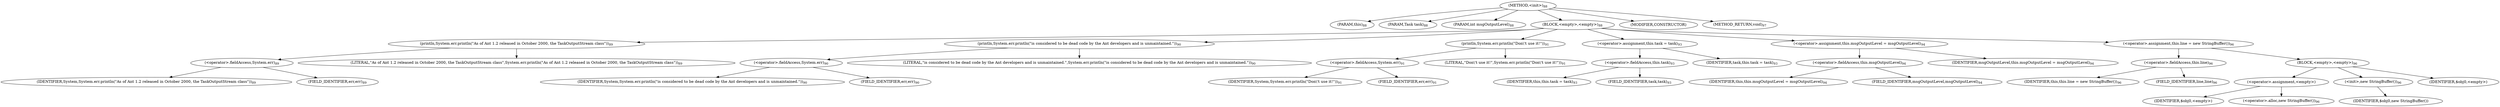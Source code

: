 digraph "&lt;init&gt;" {  
"22" [label = <(METHOD,&lt;init&gt;)<SUB>88</SUB>> ]
"4" [label = <(PARAM,this)<SUB>88</SUB>> ]
"23" [label = <(PARAM,Task task)<SUB>88</SUB>> ]
"24" [label = <(PARAM,int msgOutputLevel)<SUB>88</SUB>> ]
"25" [label = <(BLOCK,&lt;empty&gt;,&lt;empty&gt;)<SUB>88</SUB>> ]
"26" [label = <(println,System.err.println(&quot;As of Ant 1.2 released in October 2000, the TaskOutputStream class&quot;))<SUB>89</SUB>> ]
"27" [label = <(&lt;operator&gt;.fieldAccess,System.err)<SUB>89</SUB>> ]
"28" [label = <(IDENTIFIER,System,System.err.println(&quot;As of Ant 1.2 released in October 2000, the TaskOutputStream class&quot;))<SUB>89</SUB>> ]
"29" [label = <(FIELD_IDENTIFIER,err,err)<SUB>89</SUB>> ]
"30" [label = <(LITERAL,&quot;As of Ant 1.2 released in October 2000, the TaskOutputStream class&quot;,System.err.println(&quot;As of Ant 1.2 released in October 2000, the TaskOutputStream class&quot;))<SUB>89</SUB>> ]
"31" [label = <(println,System.err.println(&quot;is considered to be dead code by the Ant developers and is unmaintained.&quot;))<SUB>90</SUB>> ]
"32" [label = <(&lt;operator&gt;.fieldAccess,System.err)<SUB>90</SUB>> ]
"33" [label = <(IDENTIFIER,System,System.err.println(&quot;is considered to be dead code by the Ant developers and is unmaintained.&quot;))<SUB>90</SUB>> ]
"34" [label = <(FIELD_IDENTIFIER,err,err)<SUB>90</SUB>> ]
"35" [label = <(LITERAL,&quot;is considered to be dead code by the Ant developers and is unmaintained.&quot;,System.err.println(&quot;is considered to be dead code by the Ant developers and is unmaintained.&quot;))<SUB>90</SUB>> ]
"36" [label = <(println,System.err.println(&quot;Don\'t use it!&quot;))<SUB>91</SUB>> ]
"37" [label = <(&lt;operator&gt;.fieldAccess,System.err)<SUB>91</SUB>> ]
"38" [label = <(IDENTIFIER,System,System.err.println(&quot;Don\'t use it!&quot;))<SUB>91</SUB>> ]
"39" [label = <(FIELD_IDENTIFIER,err,err)<SUB>91</SUB>> ]
"40" [label = <(LITERAL,&quot;Don\'t use it!&quot;,System.err.println(&quot;Don\'t use it!&quot;))<SUB>91</SUB>> ]
"41" [label = <(&lt;operator&gt;.assignment,this.task = task)<SUB>93</SUB>> ]
"42" [label = <(&lt;operator&gt;.fieldAccess,this.task)<SUB>93</SUB>> ]
"3" [label = <(IDENTIFIER,this,this.task = task)<SUB>93</SUB>> ]
"43" [label = <(FIELD_IDENTIFIER,task,task)<SUB>93</SUB>> ]
"44" [label = <(IDENTIFIER,task,this.task = task)<SUB>93</SUB>> ]
"45" [label = <(&lt;operator&gt;.assignment,this.msgOutputLevel = msgOutputLevel)<SUB>94</SUB>> ]
"46" [label = <(&lt;operator&gt;.fieldAccess,this.msgOutputLevel)<SUB>94</SUB>> ]
"5" [label = <(IDENTIFIER,this,this.msgOutputLevel = msgOutputLevel)<SUB>94</SUB>> ]
"47" [label = <(FIELD_IDENTIFIER,msgOutputLevel,msgOutputLevel)<SUB>94</SUB>> ]
"48" [label = <(IDENTIFIER,msgOutputLevel,this.msgOutputLevel = msgOutputLevel)<SUB>94</SUB>> ]
"49" [label = <(&lt;operator&gt;.assignment,this.line = new StringBuffer())<SUB>96</SUB>> ]
"50" [label = <(&lt;operator&gt;.fieldAccess,this.line)<SUB>96</SUB>> ]
"51" [label = <(IDENTIFIER,this,this.line = new StringBuffer())<SUB>96</SUB>> ]
"52" [label = <(FIELD_IDENTIFIER,line,line)<SUB>96</SUB>> ]
"53" [label = <(BLOCK,&lt;empty&gt;,&lt;empty&gt;)<SUB>96</SUB>> ]
"54" [label = <(&lt;operator&gt;.assignment,&lt;empty&gt;)> ]
"55" [label = <(IDENTIFIER,$obj0,&lt;empty&gt;)> ]
"56" [label = <(&lt;operator&gt;.alloc,new StringBuffer())<SUB>96</SUB>> ]
"57" [label = <(&lt;init&gt;,new StringBuffer())<SUB>96</SUB>> ]
"58" [label = <(IDENTIFIER,$obj0,new StringBuffer())> ]
"59" [label = <(IDENTIFIER,$obj0,&lt;empty&gt;)> ]
"60" [label = <(MODIFIER,CONSTRUCTOR)> ]
"61" [label = <(METHOD_RETURN,void)<SUB>97</SUB>> ]
  "22" -> "4" 
  "22" -> "23" 
  "22" -> "24" 
  "22" -> "25" 
  "22" -> "60" 
  "22" -> "61" 
  "25" -> "26" 
  "25" -> "31" 
  "25" -> "36" 
  "25" -> "41" 
  "25" -> "45" 
  "25" -> "49" 
  "26" -> "27" 
  "26" -> "30" 
  "27" -> "28" 
  "27" -> "29" 
  "31" -> "32" 
  "31" -> "35" 
  "32" -> "33" 
  "32" -> "34" 
  "36" -> "37" 
  "36" -> "40" 
  "37" -> "38" 
  "37" -> "39" 
  "41" -> "42" 
  "41" -> "44" 
  "42" -> "3" 
  "42" -> "43" 
  "45" -> "46" 
  "45" -> "48" 
  "46" -> "5" 
  "46" -> "47" 
  "49" -> "50" 
  "49" -> "53" 
  "50" -> "51" 
  "50" -> "52" 
  "53" -> "54" 
  "53" -> "57" 
  "53" -> "59" 
  "54" -> "55" 
  "54" -> "56" 
  "57" -> "58" 
}
